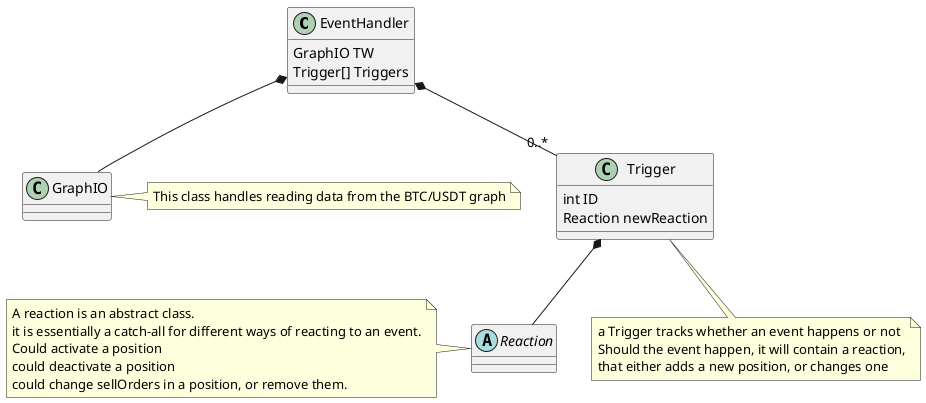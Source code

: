 @startuml
class EventHandler{
    GraphIO TW
    Trigger[] Triggers 
}
EventHandler *-- "0..*" Trigger
EventHandler *-- GraphIO

class Trigger{
    int ID
    Reaction newReaction
}
note bottom
a Trigger tracks whether an event happens or not
Should the event happen, it will contain a reaction,
that either adds a new position, or changes one
end note

Trigger *-- Reaction

abstract Reaction{}
note left
A reaction is an abstract class.
it is essentially a catch-all for different ways of reacting to an event.
Could activate a position
could deactivate a position
could change sellOrders in a position, or remove them. 
end note

class GraphIO{}
note right
This class handles reading data from the BTC/USDT graph
end note
@enduml